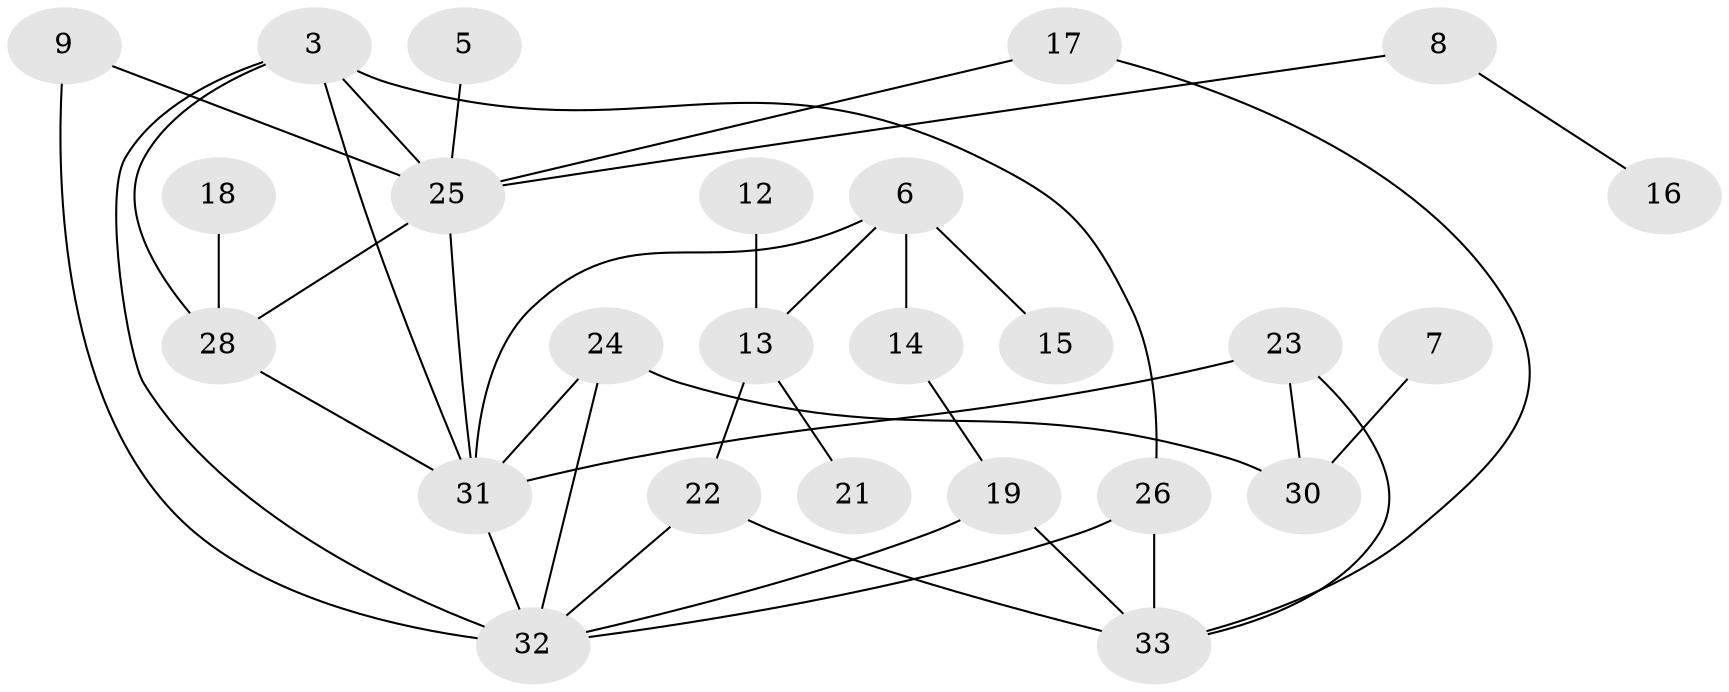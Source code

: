 // original degree distribution, {1: 0.23076923076923078, 3: 0.2, 0: 0.1076923076923077, 4: 0.15384615384615385, 2: 0.24615384615384617, 5: 0.06153846153846154}
// Generated by graph-tools (version 1.1) at 2025/25/03/09/25 03:25:17]
// undirected, 25 vertices, 38 edges
graph export_dot {
graph [start="1"]
  node [color=gray90,style=filled];
  3;
  5;
  6;
  7;
  8;
  9;
  12;
  13;
  14;
  15;
  16;
  17;
  18;
  19;
  21;
  22;
  23;
  24;
  25;
  26;
  28;
  30;
  31;
  32;
  33;
  3 -- 25 [weight=1.0];
  3 -- 26 [weight=1.0];
  3 -- 28 [weight=1.0];
  3 -- 31 [weight=1.0];
  3 -- 32 [weight=1.0];
  5 -- 25 [weight=1.0];
  6 -- 13 [weight=1.0];
  6 -- 14 [weight=1.0];
  6 -- 15 [weight=1.0];
  6 -- 31 [weight=1.0];
  7 -- 30 [weight=1.0];
  8 -- 16 [weight=1.0];
  8 -- 25 [weight=1.0];
  9 -- 25 [weight=1.0];
  9 -- 32 [weight=1.0];
  12 -- 13 [weight=1.0];
  13 -- 21 [weight=1.0];
  13 -- 22 [weight=1.0];
  14 -- 19 [weight=1.0];
  17 -- 25 [weight=1.0];
  17 -- 33 [weight=1.0];
  18 -- 28 [weight=1.0];
  19 -- 32 [weight=1.0];
  19 -- 33 [weight=1.0];
  22 -- 32 [weight=1.0];
  22 -- 33 [weight=1.0];
  23 -- 30 [weight=1.0];
  23 -- 31 [weight=2.0];
  23 -- 33 [weight=1.0];
  24 -- 30 [weight=1.0];
  24 -- 31 [weight=2.0];
  24 -- 32 [weight=1.0];
  25 -- 28 [weight=1.0];
  25 -- 31 [weight=1.0];
  26 -- 32 [weight=1.0];
  26 -- 33 [weight=1.0];
  28 -- 31 [weight=1.0];
  31 -- 32 [weight=2.0];
}
